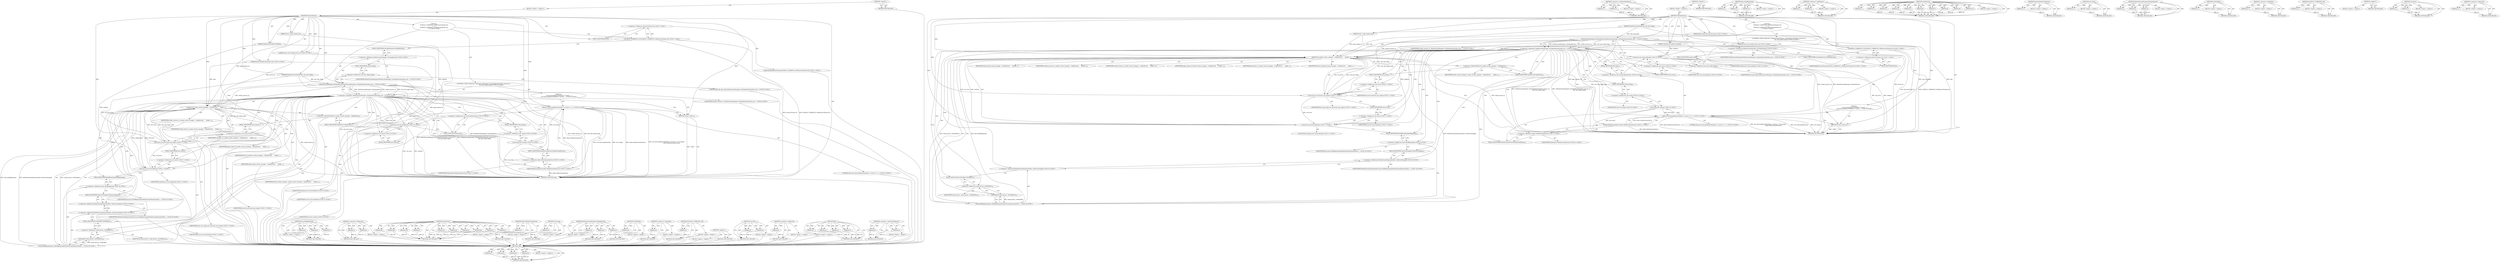 digraph "&lt;operator&gt;.addressOf" {
vulnerable_128 [label=<(METHOD,Run)>];
vulnerable_129 [label=<(PARAM,p1)>];
vulnerable_130 [label=<(PARAM,p2)>];
vulnerable_131 [label=<(PARAM,p3)>];
vulnerable_132 [label=<(PARAM,p4)>];
vulnerable_133 [label=<(BLOCK,&lt;empty&gt;,&lt;empty&gt;)>];
vulnerable_134 [label=<(METHOD_RETURN,ANY)>];
vulnerable_161 [label=<(METHOD,&lt;operator&gt;.indirectFieldAccess)>];
vulnerable_162 [label=<(PARAM,p1)>];
vulnerable_163 [label=<(PARAM,p2)>];
vulnerable_164 [label=<(BLOCK,&lt;empty&gt;,&lt;empty&gt;)>];
vulnerable_165 [label=<(METHOD_RETURN,ANY)>];
vulnerable_6 [label=<(METHOD,&lt;global&gt;)<SUB>1</SUB>>];
vulnerable_7 [label=<(BLOCK,&lt;empty&gt;,&lt;empty&gt;)<SUB>1</SUB>>];
vulnerable_8 [label=<(METHOD,DoOpenDevice)<SUB>1</SUB>>];
vulnerable_9 [label=<(PARAM,int32_t page_request_id)<SUB>2</SUB>>];
vulnerable_10 [label="<(PARAM,const std::string&amp; device_id)<SUB>3</SUB>>"];
vulnerable_11 [label="<(PARAM,blink::MediaStreamType type)<SUB>4</SUB>>"];
vulnerable_12 [label=<(PARAM,OpenDeviceCallback callback)<SUB>5</SUB>>];
vulnerable_13 [label=<(PARAM,MediaDeviceSaltAndOrigin salt_and_origin)<SUB>6</SUB>>];
vulnerable_14 [label="<(BLOCK,{
  DCHECK_CURRENTLY_ON(BrowserThread::IO);
  i...,{
  DCHECK_CURRENTLY_ON(BrowserThread::IO);
  i...)<SUB>6</SUB>>"];
vulnerable_15 [label="<(DCHECK_CURRENTLY_ON,DCHECK_CURRENTLY_ON(BrowserThread::IO))<SUB>7</SUB>>"];
vulnerable_16 [label="<(&lt;operator&gt;.fieldAccess,BrowserThread::IO)<SUB>7</SUB>>"];
vulnerable_17 [label="<(IDENTIFIER,BrowserThread,DCHECK_CURRENTLY_ON(BrowserThread::IO))<SUB>7</SUB>>"];
vulnerable_18 [label=<(FIELD_IDENTIFIER,IO,IO)<SUB>7</SUB>>];
vulnerable_19 [label="<(CONTROL_STRUCTURE,IF,if (!MediaStreamManager::IsOriginAllowed(render_process_id_,
                                           salt_and_origin.origin)))<SUB>8</SUB>>"];
vulnerable_20 [label="<(&lt;operator&gt;.logicalNot,!MediaStreamManager::IsOriginAllowed(render_pro...)<SUB>8</SUB>>"];
vulnerable_21 [label="<(MediaStreamManager.IsOriginAllowed,MediaStreamManager::IsOriginAllowed(render_proc...)<SUB>8</SUB>>"];
vulnerable_22 [label="<(&lt;operator&gt;.fieldAccess,MediaStreamManager::IsOriginAllowed)<SUB>8</SUB>>"];
vulnerable_23 [label="<(IDENTIFIER,MediaStreamManager,MediaStreamManager::IsOriginAllowed(render_proc...)<SUB>8</SUB>>"];
vulnerable_24 [label=<(FIELD_IDENTIFIER,IsOriginAllowed,IsOriginAllowed)<SUB>8</SUB>>];
vulnerable_25 [label="<(IDENTIFIER,render_process_id_,MediaStreamManager::IsOriginAllowed(render_proc...)<SUB>8</SUB>>"];
vulnerable_26 [label=<(&lt;operator&gt;.fieldAccess,salt_and_origin.origin)<SUB>9</SUB>>];
vulnerable_27 [label="<(IDENTIFIER,salt_and_origin,MediaStreamManager::IsOriginAllowed(render_proc...)<SUB>9</SUB>>"];
vulnerable_28 [label=<(FIELD_IDENTIFIER,origin,origin)<SUB>9</SUB>>];
vulnerable_29 [label="<(BLOCK,{
    std::move(callback).Run(false /* success ...,{
    std::move(callback).Run(false /* success ...)<SUB>9</SUB>>"];
vulnerable_30 [label="<(Run,std::move(callback).Run(false /* success */, st...)<SUB>10</SUB>>"];
vulnerable_31 [label="<(&lt;operator&gt;.fieldAccess,std::move(callback).Run)<SUB>10</SUB>>"];
vulnerable_32 [label="<(std.move,std::move(callback))<SUB>10</SUB>>"];
vulnerable_33 [label="<(&lt;operator&gt;.fieldAccess,std::move)<SUB>10</SUB>>"];
vulnerable_34 [label="<(IDENTIFIER,std,std::move(callback))<SUB>10</SUB>>"];
vulnerable_35 [label=<(FIELD_IDENTIFIER,move,move)<SUB>10</SUB>>];
vulnerable_36 [label="<(IDENTIFIER,callback,std::move(callback))<SUB>10</SUB>>"];
vulnerable_37 [label=<(FIELD_IDENTIFIER,Run,Run)<SUB>10</SUB>>];
vulnerable_38 [label="<(LITERAL,false,std::move(callback).Run(false /* success */, st...)<SUB>10</SUB>>"];
vulnerable_39 [label="<(std.string,std::string())<SUB>10</SUB>>"];
vulnerable_40 [label="<(&lt;operator&gt;.fieldAccess,std::string)<SUB>10</SUB>>"];
vulnerable_41 [label="<(IDENTIFIER,std,std::string())<SUB>10</SUB>>"];
vulnerable_42 [label=<(FIELD_IDENTIFIER,string,string)<SUB>10</SUB>>];
vulnerable_43 [label="<(blink.MediaStreamDevice,blink::MediaStreamDevice())<SUB>11</SUB>>"];
vulnerable_44 [label="<(&lt;operator&gt;.fieldAccess,blink::MediaStreamDevice)<SUB>11</SUB>>"];
vulnerable_45 [label="<(IDENTIFIER,blink,blink::MediaStreamDevice())<SUB>11</SUB>>"];
vulnerable_46 [label=<(FIELD_IDENTIFIER,MediaStreamDevice,MediaStreamDevice)<SUB>11</SUB>>];
vulnerable_47 [label=<(RETURN,return;,return;)<SUB>12</SUB>>];
vulnerable_48 [label=<(OpenDevice,media_stream_manager_-&gt;OpenDevice(
      render...)<SUB>15</SUB>>];
vulnerable_49 [label=<(&lt;operator&gt;.indirectFieldAccess,media_stream_manager_-&gt;OpenDevice)<SUB>15</SUB>>];
vulnerable_50 [label=<(IDENTIFIER,media_stream_manager_,media_stream_manager_-&gt;OpenDevice(
      render...)<SUB>15</SUB>>];
vulnerable_51 [label=<(FIELD_IDENTIFIER,OpenDevice,OpenDevice)<SUB>15</SUB>>];
vulnerable_52 [label=<(IDENTIFIER,render_process_id_,media_stream_manager_-&gt;OpenDevice(
      render...)<SUB>16</SUB>>];
vulnerable_53 [label=<(IDENTIFIER,render_frame_id_,media_stream_manager_-&gt;OpenDevice(
      render...)<SUB>16</SUB>>];
vulnerable_54 [label=<(IDENTIFIER,page_request_id,media_stream_manager_-&gt;OpenDevice(
      render...)<SUB>16</SUB>>];
vulnerable_55 [label=<(IDENTIFIER,requester_id_,media_stream_manager_-&gt;OpenDevice(
      render...)<SUB>16</SUB>>];
vulnerable_56 [label=<(IDENTIFIER,device_id,media_stream_manager_-&gt;OpenDevice(
      render...)<SUB>17</SUB>>];
vulnerable_57 [label=<(IDENTIFIER,type,media_stream_manager_-&gt;OpenDevice(
      render...)<SUB>17</SUB>>];
vulnerable_58 [label="<(std.move,std::move(salt_and_origin))<SUB>17</SUB>>"];
vulnerable_59 [label="<(&lt;operator&gt;.fieldAccess,std::move)<SUB>17</SUB>>"];
vulnerable_60 [label="<(IDENTIFIER,std,std::move(salt_and_origin))<SUB>17</SUB>>"];
vulnerable_61 [label=<(FIELD_IDENTIFIER,move,move)<SUB>17</SUB>>];
vulnerable_62 [label="<(IDENTIFIER,salt_and_origin,std::move(salt_and_origin))<SUB>17</SUB>>"];
vulnerable_63 [label="<(std.move,std::move(callback))<SUB>17</SUB>>"];
vulnerable_64 [label="<(&lt;operator&gt;.fieldAccess,std::move)<SUB>17</SUB>>"];
vulnerable_65 [label="<(IDENTIFIER,std,std::move(callback))<SUB>17</SUB>>"];
vulnerable_66 [label=<(FIELD_IDENTIFIER,move,move)<SUB>17</SUB>>];
vulnerable_67 [label="<(IDENTIFIER,callback,std::move(callback))<SUB>17</SUB>>"];
vulnerable_68 [label="<(base.BindRepeating,base::BindRepeating(&amp;MediaStreamDispatcherHost:...)<SUB>18</SUB>>"];
vulnerable_69 [label="<(&lt;operator&gt;.fieldAccess,base::BindRepeating)<SUB>18</SUB>>"];
vulnerable_70 [label="<(IDENTIFIER,base,base::BindRepeating(&amp;MediaStreamDispatcherHost:...)<SUB>18</SUB>>"];
vulnerable_71 [label=<(FIELD_IDENTIFIER,BindRepeating,BindRepeating)<SUB>18</SUB>>];
vulnerable_72 [label="<(&lt;operator&gt;.addressOf,&amp;MediaStreamDispatcherHost::OnDeviceStopped)<SUB>18</SUB>>"];
vulnerable_73 [label="<(&lt;operator&gt;.fieldAccess,MediaStreamDispatcherHost::OnDeviceStopped)<SUB>18</SUB>>"];
vulnerable_74 [label="<(IDENTIFIER,MediaStreamDispatcherHost,base::BindRepeating(&amp;MediaStreamDispatcherHost:...)<SUB>18</SUB>>"];
vulnerable_75 [label=<(FIELD_IDENTIFIER,OnDeviceStopped,OnDeviceStopped)<SUB>18</SUB>>];
vulnerable_76 [label=<(GetWeakPtr,weak_factory_.GetWeakPtr())<SUB>19</SUB>>];
vulnerable_77 [label=<(&lt;operator&gt;.fieldAccess,weak_factory_.GetWeakPtr)<SUB>19</SUB>>];
vulnerable_78 [label=<(IDENTIFIER,weak_factory_,weak_factory_.GetWeakPtr())<SUB>19</SUB>>];
vulnerable_79 [label=<(FIELD_IDENTIFIER,GetWeakPtr,GetWeakPtr)<SUB>19</SUB>>];
vulnerable_80 [label=<(METHOD_RETURN,void)<SUB>1</SUB>>];
vulnerable_82 [label=<(METHOD_RETURN,ANY)<SUB>1</SUB>>];
vulnerable_166 [label=<(METHOD,base.BindRepeating)>];
vulnerable_167 [label=<(PARAM,p1)>];
vulnerable_168 [label=<(PARAM,p2)>];
vulnerable_169 [label=<(PARAM,p3)>];
vulnerable_170 [label=<(BLOCK,&lt;empty&gt;,&lt;empty&gt;)>];
vulnerable_171 [label=<(METHOD_RETURN,ANY)>];
vulnerable_113 [label=<(METHOD,&lt;operator&gt;.fieldAccess)>];
vulnerable_114 [label=<(PARAM,p1)>];
vulnerable_115 [label=<(PARAM,p2)>];
vulnerable_116 [label=<(BLOCK,&lt;empty&gt;,&lt;empty&gt;)>];
vulnerable_117 [label=<(METHOD_RETURN,ANY)>];
vulnerable_148 [label=<(METHOD,OpenDevice)>];
vulnerable_149 [label=<(PARAM,p1)>];
vulnerable_150 [label=<(PARAM,p2)>];
vulnerable_151 [label=<(PARAM,p3)>];
vulnerable_152 [label=<(PARAM,p4)>];
vulnerable_153 [label=<(PARAM,p5)>];
vulnerable_154 [label=<(PARAM,p6)>];
vulnerable_155 [label=<(PARAM,p7)>];
vulnerable_156 [label=<(PARAM,p8)>];
vulnerable_157 [label=<(PARAM,p9)>];
vulnerable_158 [label=<(PARAM,p10)>];
vulnerable_159 [label=<(BLOCK,&lt;empty&gt;,&lt;empty&gt;)>];
vulnerable_160 [label=<(METHOD_RETURN,ANY)>];
vulnerable_144 [label=<(METHOD,blink.MediaStreamDevice)>];
vulnerable_145 [label=<(PARAM,p1)>];
vulnerable_146 [label=<(BLOCK,&lt;empty&gt;,&lt;empty&gt;)>];
vulnerable_147 [label=<(METHOD_RETURN,ANY)>];
vulnerable_140 [label=<(METHOD,std.string)>];
vulnerable_141 [label=<(PARAM,p1)>];
vulnerable_142 [label=<(BLOCK,&lt;empty&gt;,&lt;empty&gt;)>];
vulnerable_143 [label=<(METHOD_RETURN,ANY)>];
vulnerable_122 [label=<(METHOD,MediaStreamManager.IsOriginAllowed)>];
vulnerable_123 [label=<(PARAM,p1)>];
vulnerable_124 [label=<(PARAM,p2)>];
vulnerable_125 [label=<(PARAM,p3)>];
vulnerable_126 [label=<(BLOCK,&lt;empty&gt;,&lt;empty&gt;)>];
vulnerable_127 [label=<(METHOD_RETURN,ANY)>];
vulnerable_176 [label=<(METHOD,GetWeakPtr)>];
vulnerable_177 [label=<(PARAM,p1)>];
vulnerable_178 [label=<(BLOCK,&lt;empty&gt;,&lt;empty&gt;)>];
vulnerable_179 [label=<(METHOD_RETURN,ANY)>];
vulnerable_118 [label=<(METHOD,&lt;operator&gt;.logicalNot)>];
vulnerable_119 [label=<(PARAM,p1)>];
vulnerable_120 [label=<(BLOCK,&lt;empty&gt;,&lt;empty&gt;)>];
vulnerable_121 [label=<(METHOD_RETURN,ANY)>];
vulnerable_109 [label=<(METHOD,DCHECK_CURRENTLY_ON)>];
vulnerable_110 [label=<(PARAM,p1)>];
vulnerable_111 [label=<(BLOCK,&lt;empty&gt;,&lt;empty&gt;)>];
vulnerable_112 [label=<(METHOD_RETURN,ANY)>];
vulnerable_103 [label=<(METHOD,&lt;global&gt;)<SUB>1</SUB>>];
vulnerable_104 [label=<(BLOCK,&lt;empty&gt;,&lt;empty&gt;)>];
vulnerable_105 [label=<(METHOD_RETURN,ANY)>];
vulnerable_135 [label=<(METHOD,std.move)>];
vulnerable_136 [label=<(PARAM,p1)>];
vulnerable_137 [label=<(PARAM,p2)>];
vulnerable_138 [label=<(BLOCK,&lt;empty&gt;,&lt;empty&gt;)>];
vulnerable_139 [label=<(METHOD_RETURN,ANY)>];
vulnerable_172 [label=<(METHOD,&lt;operator&gt;.addressOf)>];
vulnerable_173 [label=<(PARAM,p1)>];
vulnerable_174 [label=<(BLOCK,&lt;empty&gt;,&lt;empty&gt;)>];
vulnerable_175 [label=<(METHOD_RETURN,ANY)>];
fixed_128 [label=<(METHOD,Run)>];
fixed_129 [label=<(PARAM,p1)>];
fixed_130 [label=<(PARAM,p2)>];
fixed_131 [label=<(PARAM,p3)>];
fixed_132 [label=<(PARAM,p4)>];
fixed_133 [label=<(BLOCK,&lt;empty&gt;,&lt;empty&gt;)>];
fixed_134 [label=<(METHOD_RETURN,ANY)>];
fixed_161 [label=<(METHOD,&lt;operator&gt;.indirectFieldAccess)>];
fixed_162 [label=<(PARAM,p1)>];
fixed_163 [label=<(PARAM,p2)>];
fixed_164 [label=<(BLOCK,&lt;empty&gt;,&lt;empty&gt;)>];
fixed_165 [label=<(METHOD_RETURN,ANY)>];
fixed_6 [label=<(METHOD,&lt;global&gt;)<SUB>1</SUB>>];
fixed_7 [label=<(BLOCK,&lt;empty&gt;,&lt;empty&gt;)<SUB>1</SUB>>];
fixed_8 [label=<(METHOD,DoOpenDevice)<SUB>1</SUB>>];
fixed_9 [label=<(PARAM,int32_t page_request_id)<SUB>2</SUB>>];
fixed_10 [label="<(PARAM,const std::string&amp; device_id)<SUB>3</SUB>>"];
fixed_11 [label="<(PARAM,blink::MediaStreamType type)<SUB>4</SUB>>"];
fixed_12 [label=<(PARAM,OpenDeviceCallback callback)<SUB>5</SUB>>];
fixed_13 [label=<(PARAM,MediaDeviceSaltAndOrigin salt_and_origin)<SUB>6</SUB>>];
fixed_14 [label="<(BLOCK,{
  DCHECK_CURRENTLY_ON(BrowserThread::IO);
  i...,{
  DCHECK_CURRENTLY_ON(BrowserThread::IO);
  i...)<SUB>6</SUB>>"];
fixed_15 [label="<(DCHECK_CURRENTLY_ON,DCHECK_CURRENTLY_ON(BrowserThread::IO))<SUB>7</SUB>>"];
fixed_16 [label="<(&lt;operator&gt;.fieldAccess,BrowserThread::IO)<SUB>7</SUB>>"];
fixed_17 [label="<(IDENTIFIER,BrowserThread,DCHECK_CURRENTLY_ON(BrowserThread::IO))<SUB>7</SUB>>"];
fixed_18 [label=<(FIELD_IDENTIFIER,IO,IO)<SUB>7</SUB>>];
fixed_19 [label="<(CONTROL_STRUCTURE,IF,if (!MediaStreamManager::IsOriginAllowed(render_process_id_,
                                           salt_and_origin.origin)))<SUB>8</SUB>>"];
fixed_20 [label="<(&lt;operator&gt;.logicalNot,!MediaStreamManager::IsOriginAllowed(render_pro...)<SUB>8</SUB>>"];
fixed_21 [label="<(MediaStreamManager.IsOriginAllowed,MediaStreamManager::IsOriginAllowed(render_proc...)<SUB>8</SUB>>"];
fixed_22 [label="<(&lt;operator&gt;.fieldAccess,MediaStreamManager::IsOriginAllowed)<SUB>8</SUB>>"];
fixed_23 [label="<(IDENTIFIER,MediaStreamManager,MediaStreamManager::IsOriginAllowed(render_proc...)<SUB>8</SUB>>"];
fixed_24 [label=<(FIELD_IDENTIFIER,IsOriginAllowed,IsOriginAllowed)<SUB>8</SUB>>];
fixed_25 [label="<(IDENTIFIER,render_process_id_,MediaStreamManager::IsOriginAllowed(render_proc...)<SUB>8</SUB>>"];
fixed_26 [label=<(&lt;operator&gt;.fieldAccess,salt_and_origin.origin)<SUB>9</SUB>>];
fixed_27 [label="<(IDENTIFIER,salt_and_origin,MediaStreamManager::IsOriginAllowed(render_proc...)<SUB>9</SUB>>"];
fixed_28 [label=<(FIELD_IDENTIFIER,origin,origin)<SUB>9</SUB>>];
fixed_29 [label="<(BLOCK,{
    std::move(callback).Run(false /* success ...,{
    std::move(callback).Run(false /* success ...)<SUB>9</SUB>>"];
fixed_30 [label="<(Run,std::move(callback).Run(false /* success */, st...)<SUB>10</SUB>>"];
fixed_31 [label="<(&lt;operator&gt;.fieldAccess,std::move(callback).Run)<SUB>10</SUB>>"];
fixed_32 [label="<(std.move,std::move(callback))<SUB>10</SUB>>"];
fixed_33 [label="<(&lt;operator&gt;.fieldAccess,std::move)<SUB>10</SUB>>"];
fixed_34 [label="<(IDENTIFIER,std,std::move(callback))<SUB>10</SUB>>"];
fixed_35 [label=<(FIELD_IDENTIFIER,move,move)<SUB>10</SUB>>];
fixed_36 [label="<(IDENTIFIER,callback,std::move(callback))<SUB>10</SUB>>"];
fixed_37 [label=<(FIELD_IDENTIFIER,Run,Run)<SUB>10</SUB>>];
fixed_38 [label="<(LITERAL,false,std::move(callback).Run(false /* success */, st...)<SUB>10</SUB>>"];
fixed_39 [label="<(std.string,std::string())<SUB>10</SUB>>"];
fixed_40 [label="<(&lt;operator&gt;.fieldAccess,std::string)<SUB>10</SUB>>"];
fixed_41 [label="<(IDENTIFIER,std,std::string())<SUB>10</SUB>>"];
fixed_42 [label=<(FIELD_IDENTIFIER,string,string)<SUB>10</SUB>>];
fixed_43 [label="<(blink.MediaStreamDevice,blink::MediaStreamDevice())<SUB>11</SUB>>"];
fixed_44 [label="<(&lt;operator&gt;.fieldAccess,blink::MediaStreamDevice)<SUB>11</SUB>>"];
fixed_45 [label="<(IDENTIFIER,blink,blink::MediaStreamDevice())<SUB>11</SUB>>"];
fixed_46 [label=<(FIELD_IDENTIFIER,MediaStreamDevice,MediaStreamDevice)<SUB>11</SUB>>];
fixed_47 [label=<(RETURN,return;,return;)<SUB>12</SUB>>];
fixed_48 [label=<(OpenDevice,media_stream_manager_-&gt;OpenDevice(
      render...)<SUB>15</SUB>>];
fixed_49 [label=<(&lt;operator&gt;.indirectFieldAccess,media_stream_manager_-&gt;OpenDevice)<SUB>15</SUB>>];
fixed_50 [label=<(IDENTIFIER,media_stream_manager_,media_stream_manager_-&gt;OpenDevice(
      render...)<SUB>15</SUB>>];
fixed_51 [label=<(FIELD_IDENTIFIER,OpenDevice,OpenDevice)<SUB>15</SUB>>];
fixed_52 [label=<(IDENTIFIER,render_process_id_,media_stream_manager_-&gt;OpenDevice(
      render...)<SUB>16</SUB>>];
fixed_53 [label=<(IDENTIFIER,render_frame_id_,media_stream_manager_-&gt;OpenDevice(
      render...)<SUB>16</SUB>>];
fixed_54 [label=<(IDENTIFIER,requester_id_,media_stream_manager_-&gt;OpenDevice(
      render...)<SUB>16</SUB>>];
fixed_55 [label=<(IDENTIFIER,page_request_id,media_stream_manager_-&gt;OpenDevice(
      render...)<SUB>16</SUB>>];
fixed_56 [label=<(IDENTIFIER,device_id,media_stream_manager_-&gt;OpenDevice(
      render...)<SUB>17</SUB>>];
fixed_57 [label=<(IDENTIFIER,type,media_stream_manager_-&gt;OpenDevice(
      render...)<SUB>17</SUB>>];
fixed_58 [label="<(std.move,std::move(salt_and_origin))<SUB>17</SUB>>"];
fixed_59 [label="<(&lt;operator&gt;.fieldAccess,std::move)<SUB>17</SUB>>"];
fixed_60 [label="<(IDENTIFIER,std,std::move(salt_and_origin))<SUB>17</SUB>>"];
fixed_61 [label=<(FIELD_IDENTIFIER,move,move)<SUB>17</SUB>>];
fixed_62 [label="<(IDENTIFIER,salt_and_origin,std::move(salt_and_origin))<SUB>17</SUB>>"];
fixed_63 [label="<(std.move,std::move(callback))<SUB>17</SUB>>"];
fixed_64 [label="<(&lt;operator&gt;.fieldAccess,std::move)<SUB>17</SUB>>"];
fixed_65 [label="<(IDENTIFIER,std,std::move(callback))<SUB>17</SUB>>"];
fixed_66 [label=<(FIELD_IDENTIFIER,move,move)<SUB>17</SUB>>];
fixed_67 [label="<(IDENTIFIER,callback,std::move(callback))<SUB>17</SUB>>"];
fixed_68 [label="<(base.BindRepeating,base::BindRepeating(&amp;MediaStreamDispatcherHost:...)<SUB>18</SUB>>"];
fixed_69 [label="<(&lt;operator&gt;.fieldAccess,base::BindRepeating)<SUB>18</SUB>>"];
fixed_70 [label="<(IDENTIFIER,base,base::BindRepeating(&amp;MediaStreamDispatcherHost:...)<SUB>18</SUB>>"];
fixed_71 [label=<(FIELD_IDENTIFIER,BindRepeating,BindRepeating)<SUB>18</SUB>>];
fixed_72 [label="<(&lt;operator&gt;.addressOf,&amp;MediaStreamDispatcherHost::OnDeviceStopped)<SUB>18</SUB>>"];
fixed_73 [label="<(&lt;operator&gt;.fieldAccess,MediaStreamDispatcherHost::OnDeviceStopped)<SUB>18</SUB>>"];
fixed_74 [label="<(IDENTIFIER,MediaStreamDispatcherHost,base::BindRepeating(&amp;MediaStreamDispatcherHost:...)<SUB>18</SUB>>"];
fixed_75 [label=<(FIELD_IDENTIFIER,OnDeviceStopped,OnDeviceStopped)<SUB>18</SUB>>];
fixed_76 [label=<(GetWeakPtr,weak_factory_.GetWeakPtr())<SUB>19</SUB>>];
fixed_77 [label=<(&lt;operator&gt;.fieldAccess,weak_factory_.GetWeakPtr)<SUB>19</SUB>>];
fixed_78 [label=<(IDENTIFIER,weak_factory_,weak_factory_.GetWeakPtr())<SUB>19</SUB>>];
fixed_79 [label=<(FIELD_IDENTIFIER,GetWeakPtr,GetWeakPtr)<SUB>19</SUB>>];
fixed_80 [label=<(METHOD_RETURN,void)<SUB>1</SUB>>];
fixed_82 [label=<(METHOD_RETURN,ANY)<SUB>1</SUB>>];
fixed_166 [label=<(METHOD,base.BindRepeating)>];
fixed_167 [label=<(PARAM,p1)>];
fixed_168 [label=<(PARAM,p2)>];
fixed_169 [label=<(PARAM,p3)>];
fixed_170 [label=<(BLOCK,&lt;empty&gt;,&lt;empty&gt;)>];
fixed_171 [label=<(METHOD_RETURN,ANY)>];
fixed_113 [label=<(METHOD,&lt;operator&gt;.fieldAccess)>];
fixed_114 [label=<(PARAM,p1)>];
fixed_115 [label=<(PARAM,p2)>];
fixed_116 [label=<(BLOCK,&lt;empty&gt;,&lt;empty&gt;)>];
fixed_117 [label=<(METHOD_RETURN,ANY)>];
fixed_148 [label=<(METHOD,OpenDevice)>];
fixed_149 [label=<(PARAM,p1)>];
fixed_150 [label=<(PARAM,p2)>];
fixed_151 [label=<(PARAM,p3)>];
fixed_152 [label=<(PARAM,p4)>];
fixed_153 [label=<(PARAM,p5)>];
fixed_154 [label=<(PARAM,p6)>];
fixed_155 [label=<(PARAM,p7)>];
fixed_156 [label=<(PARAM,p8)>];
fixed_157 [label=<(PARAM,p9)>];
fixed_158 [label=<(PARAM,p10)>];
fixed_159 [label=<(BLOCK,&lt;empty&gt;,&lt;empty&gt;)>];
fixed_160 [label=<(METHOD_RETURN,ANY)>];
fixed_144 [label=<(METHOD,blink.MediaStreamDevice)>];
fixed_145 [label=<(PARAM,p1)>];
fixed_146 [label=<(BLOCK,&lt;empty&gt;,&lt;empty&gt;)>];
fixed_147 [label=<(METHOD_RETURN,ANY)>];
fixed_140 [label=<(METHOD,std.string)>];
fixed_141 [label=<(PARAM,p1)>];
fixed_142 [label=<(BLOCK,&lt;empty&gt;,&lt;empty&gt;)>];
fixed_143 [label=<(METHOD_RETURN,ANY)>];
fixed_122 [label=<(METHOD,MediaStreamManager.IsOriginAllowed)>];
fixed_123 [label=<(PARAM,p1)>];
fixed_124 [label=<(PARAM,p2)>];
fixed_125 [label=<(PARAM,p3)>];
fixed_126 [label=<(BLOCK,&lt;empty&gt;,&lt;empty&gt;)>];
fixed_127 [label=<(METHOD_RETURN,ANY)>];
fixed_176 [label=<(METHOD,GetWeakPtr)>];
fixed_177 [label=<(PARAM,p1)>];
fixed_178 [label=<(BLOCK,&lt;empty&gt;,&lt;empty&gt;)>];
fixed_179 [label=<(METHOD_RETURN,ANY)>];
fixed_118 [label=<(METHOD,&lt;operator&gt;.logicalNot)>];
fixed_119 [label=<(PARAM,p1)>];
fixed_120 [label=<(BLOCK,&lt;empty&gt;,&lt;empty&gt;)>];
fixed_121 [label=<(METHOD_RETURN,ANY)>];
fixed_109 [label=<(METHOD,DCHECK_CURRENTLY_ON)>];
fixed_110 [label=<(PARAM,p1)>];
fixed_111 [label=<(BLOCK,&lt;empty&gt;,&lt;empty&gt;)>];
fixed_112 [label=<(METHOD_RETURN,ANY)>];
fixed_103 [label=<(METHOD,&lt;global&gt;)<SUB>1</SUB>>];
fixed_104 [label=<(BLOCK,&lt;empty&gt;,&lt;empty&gt;)>];
fixed_105 [label=<(METHOD_RETURN,ANY)>];
fixed_135 [label=<(METHOD,std.move)>];
fixed_136 [label=<(PARAM,p1)>];
fixed_137 [label=<(PARAM,p2)>];
fixed_138 [label=<(BLOCK,&lt;empty&gt;,&lt;empty&gt;)>];
fixed_139 [label=<(METHOD_RETURN,ANY)>];
fixed_172 [label=<(METHOD,&lt;operator&gt;.addressOf)>];
fixed_173 [label=<(PARAM,p1)>];
fixed_174 [label=<(BLOCK,&lt;empty&gt;,&lt;empty&gt;)>];
fixed_175 [label=<(METHOD_RETURN,ANY)>];
vulnerable_128 -> vulnerable_129  [key=0, label="AST: "];
vulnerable_128 -> vulnerable_129  [key=1, label="DDG: "];
vulnerable_128 -> vulnerable_133  [key=0, label="AST: "];
vulnerable_128 -> vulnerable_130  [key=0, label="AST: "];
vulnerable_128 -> vulnerable_130  [key=1, label="DDG: "];
vulnerable_128 -> vulnerable_134  [key=0, label="AST: "];
vulnerable_128 -> vulnerable_134  [key=1, label="CFG: "];
vulnerable_128 -> vulnerable_131  [key=0, label="AST: "];
vulnerable_128 -> vulnerable_131  [key=1, label="DDG: "];
vulnerable_128 -> vulnerable_132  [key=0, label="AST: "];
vulnerable_128 -> vulnerable_132  [key=1, label="DDG: "];
vulnerable_129 -> vulnerable_134  [key=0, label="DDG: p1"];
vulnerable_130 -> vulnerable_134  [key=0, label="DDG: p2"];
vulnerable_131 -> vulnerable_134  [key=0, label="DDG: p3"];
vulnerable_132 -> vulnerable_134  [key=0, label="DDG: p4"];
vulnerable_161 -> vulnerable_162  [key=0, label="AST: "];
vulnerable_161 -> vulnerable_162  [key=1, label="DDG: "];
vulnerable_161 -> vulnerable_164  [key=0, label="AST: "];
vulnerable_161 -> vulnerable_163  [key=0, label="AST: "];
vulnerable_161 -> vulnerable_163  [key=1, label="DDG: "];
vulnerable_161 -> vulnerable_165  [key=0, label="AST: "];
vulnerable_161 -> vulnerable_165  [key=1, label="CFG: "];
vulnerable_162 -> vulnerable_165  [key=0, label="DDG: p1"];
vulnerable_163 -> vulnerable_165  [key=0, label="DDG: p2"];
vulnerable_6 -> vulnerable_7  [key=0, label="AST: "];
vulnerable_6 -> vulnerable_82  [key=0, label="AST: "];
vulnerable_6 -> vulnerable_82  [key=1, label="CFG: "];
vulnerable_7 -> vulnerable_8  [key=0, label="AST: "];
vulnerable_8 -> vulnerable_9  [key=0, label="AST: "];
vulnerable_8 -> vulnerable_9  [key=1, label="DDG: "];
vulnerable_8 -> vulnerable_10  [key=0, label="AST: "];
vulnerable_8 -> vulnerable_10  [key=1, label="DDG: "];
vulnerable_8 -> vulnerable_11  [key=0, label="AST: "];
vulnerable_8 -> vulnerable_11  [key=1, label="DDG: "];
vulnerable_8 -> vulnerable_12  [key=0, label="AST: "];
vulnerable_8 -> vulnerable_12  [key=1, label="DDG: "];
vulnerable_8 -> vulnerable_13  [key=0, label="AST: "];
vulnerable_8 -> vulnerable_13  [key=1, label="DDG: "];
vulnerable_8 -> vulnerable_14  [key=0, label="AST: "];
vulnerable_8 -> vulnerable_80  [key=0, label="AST: "];
vulnerable_8 -> vulnerable_18  [key=0, label="CFG: "];
vulnerable_8 -> vulnerable_48  [key=0, label="DDG: "];
vulnerable_8 -> vulnerable_47  [key=0, label="DDG: "];
vulnerable_8 -> vulnerable_58  [key=0, label="DDG: "];
vulnerable_8 -> vulnerable_63  [key=0, label="DDG: "];
vulnerable_8 -> vulnerable_21  [key=0, label="DDG: "];
vulnerable_8 -> vulnerable_30  [key=0, label="DDG: "];
vulnerable_8 -> vulnerable_32  [key=0, label="DDG: "];
vulnerable_9 -> vulnerable_80  [key=0, label="DDG: page_request_id"];
vulnerable_9 -> vulnerable_48  [key=0, label="DDG: page_request_id"];
vulnerable_10 -> vulnerable_80  [key=0, label="DDG: device_id"];
vulnerable_10 -> vulnerable_48  [key=0, label="DDG: device_id"];
vulnerable_11 -> vulnerable_80  [key=0, label="DDG: type"];
vulnerable_11 -> vulnerable_48  [key=0, label="DDG: type"];
vulnerable_12 -> vulnerable_63  [key=0, label="DDG: callback"];
vulnerable_12 -> vulnerable_32  [key=0, label="DDG: callback"];
vulnerable_13 -> vulnerable_80  [key=0, label="DDG: salt_and_origin"];
vulnerable_13 -> vulnerable_58  [key=0, label="DDG: salt_and_origin"];
vulnerable_13 -> vulnerable_21  [key=0, label="DDG: salt_and_origin"];
vulnerable_14 -> vulnerable_15  [key=0, label="AST: "];
vulnerable_14 -> vulnerable_19  [key=0, label="AST: "];
vulnerable_14 -> vulnerable_48  [key=0, label="AST: "];
vulnerable_15 -> vulnerable_16  [key=0, label="AST: "];
vulnerable_15 -> vulnerable_24  [key=0, label="CFG: "];
vulnerable_15 -> vulnerable_80  [key=0, label="DDG: BrowserThread::IO"];
vulnerable_15 -> vulnerable_80  [key=1, label="DDG: DCHECK_CURRENTLY_ON(BrowserThread::IO)"];
vulnerable_16 -> vulnerable_17  [key=0, label="AST: "];
vulnerable_16 -> vulnerable_18  [key=0, label="AST: "];
vulnerable_16 -> vulnerable_15  [key=0, label="CFG: "];
vulnerable_18 -> vulnerable_16  [key=0, label="CFG: "];
vulnerable_19 -> vulnerable_20  [key=0, label="AST: "];
vulnerable_19 -> vulnerable_29  [key=0, label="AST: "];
vulnerable_20 -> vulnerable_21  [key=0, label="AST: "];
vulnerable_20 -> vulnerable_35  [key=0, label="CFG: "];
vulnerable_20 -> vulnerable_35  [key=1, label="CDG: "];
vulnerable_20 -> vulnerable_51  [key=0, label="CFG: "];
vulnerable_20 -> vulnerable_51  [key=1, label="CDG: "];
vulnerable_20 -> vulnerable_80  [key=0, label="DDG: MediaStreamManager::IsOriginAllowed(render_process_id_,
                                           salt_and_origin.origin)"];
vulnerable_20 -> vulnerable_80  [key=1, label="DDG: !MediaStreamManager::IsOriginAllowed(render_process_id_,
                                           salt_and_origin.origin)"];
vulnerable_20 -> vulnerable_47  [key=0, label="CDG: "];
vulnerable_20 -> vulnerable_30  [key=0, label="CDG: "];
vulnerable_20 -> vulnerable_48  [key=0, label="CDG: "];
vulnerable_20 -> vulnerable_32  [key=0, label="CDG: "];
vulnerable_20 -> vulnerable_68  [key=0, label="CDG: "];
vulnerable_20 -> vulnerable_49  [key=0, label="CDG: "];
vulnerable_20 -> vulnerable_73  [key=0, label="CDG: "];
vulnerable_20 -> vulnerable_77  [key=0, label="CDG: "];
vulnerable_20 -> vulnerable_64  [key=0, label="CDG: "];
vulnerable_20 -> vulnerable_42  [key=0, label="CDG: "];
vulnerable_20 -> vulnerable_66  [key=0, label="CDG: "];
vulnerable_20 -> vulnerable_75  [key=0, label="CDG: "];
vulnerable_20 -> vulnerable_37  [key=0, label="CDG: "];
vulnerable_20 -> vulnerable_46  [key=0, label="CDG: "];
vulnerable_20 -> vulnerable_72  [key=0, label="CDG: "];
vulnerable_20 -> vulnerable_69  [key=0, label="CDG: "];
vulnerable_20 -> vulnerable_40  [key=0, label="CDG: "];
vulnerable_20 -> vulnerable_76  [key=0, label="CDG: "];
vulnerable_20 -> vulnerable_59  [key=0, label="CDG: "];
vulnerable_20 -> vulnerable_44  [key=0, label="CDG: "];
vulnerable_20 -> vulnerable_79  [key=0, label="CDG: "];
vulnerable_20 -> vulnerable_43  [key=0, label="CDG: "];
vulnerable_20 -> vulnerable_58  [key=0, label="CDG: "];
vulnerable_20 -> vulnerable_33  [key=0, label="CDG: "];
vulnerable_20 -> vulnerable_61  [key=0, label="CDG: "];
vulnerable_20 -> vulnerable_71  [key=0, label="CDG: "];
vulnerable_20 -> vulnerable_63  [key=0, label="CDG: "];
vulnerable_20 -> vulnerable_39  [key=0, label="CDG: "];
vulnerable_20 -> vulnerable_31  [key=0, label="CDG: "];
vulnerable_21 -> vulnerable_22  [key=0, label="AST: "];
vulnerable_21 -> vulnerable_25  [key=0, label="AST: "];
vulnerable_21 -> vulnerable_26  [key=0, label="AST: "];
vulnerable_21 -> vulnerable_20  [key=0, label="CFG: "];
vulnerable_21 -> vulnerable_20  [key=1, label="DDG: MediaStreamManager::IsOriginAllowed"];
vulnerable_21 -> vulnerable_20  [key=2, label="DDG: render_process_id_"];
vulnerable_21 -> vulnerable_20  [key=3, label="DDG: salt_and_origin.origin"];
vulnerable_21 -> vulnerable_80  [key=0, label="DDG: MediaStreamManager::IsOriginAllowed"];
vulnerable_21 -> vulnerable_80  [key=1, label="DDG: render_process_id_"];
vulnerable_21 -> vulnerable_80  [key=2, label="DDG: salt_and_origin.origin"];
vulnerable_21 -> vulnerable_48  [key=0, label="DDG: render_process_id_"];
vulnerable_21 -> vulnerable_58  [key=0, label="DDG: salt_and_origin.origin"];
vulnerable_22 -> vulnerable_23  [key=0, label="AST: "];
vulnerable_22 -> vulnerable_24  [key=0, label="AST: "];
vulnerable_22 -> vulnerable_28  [key=0, label="CFG: "];
vulnerable_24 -> vulnerable_22  [key=0, label="CFG: "];
vulnerable_26 -> vulnerable_27  [key=0, label="AST: "];
vulnerable_26 -> vulnerable_28  [key=0, label="AST: "];
vulnerable_26 -> vulnerable_21  [key=0, label="CFG: "];
vulnerable_28 -> vulnerable_26  [key=0, label="CFG: "];
vulnerable_29 -> vulnerable_30  [key=0, label="AST: "];
vulnerable_29 -> vulnerable_47  [key=0, label="AST: "];
vulnerable_30 -> vulnerable_31  [key=0, label="AST: "];
vulnerable_30 -> vulnerable_38  [key=0, label="AST: "];
vulnerable_30 -> vulnerable_39  [key=0, label="AST: "];
vulnerable_30 -> vulnerable_43  [key=0, label="AST: "];
vulnerable_30 -> vulnerable_47  [key=0, label="CFG: "];
vulnerable_30 -> vulnerable_80  [key=0, label="DDG: std::move(callback).Run"];
vulnerable_30 -> vulnerable_80  [key=1, label="DDG: std::string()"];
vulnerable_30 -> vulnerable_80  [key=2, label="DDG: blink::MediaStreamDevice()"];
vulnerable_30 -> vulnerable_80  [key=3, label="DDG: std::move(callback).Run(false /* success */, std::string(),
                            blink::MediaStreamDevice())"];
vulnerable_31 -> vulnerable_32  [key=0, label="AST: "];
vulnerable_31 -> vulnerable_37  [key=0, label="AST: "];
vulnerable_31 -> vulnerable_42  [key=0, label="CFG: "];
vulnerable_32 -> vulnerable_33  [key=0, label="AST: "];
vulnerable_32 -> vulnerable_36  [key=0, label="AST: "];
vulnerable_32 -> vulnerable_37  [key=0, label="CFG: "];
vulnerable_32 -> vulnerable_80  [key=0, label="DDG: std::move"];
vulnerable_32 -> vulnerable_80  [key=1, label="DDG: callback"];
vulnerable_33 -> vulnerable_34  [key=0, label="AST: "];
vulnerable_33 -> vulnerable_35  [key=0, label="AST: "];
vulnerable_33 -> vulnerable_32  [key=0, label="CFG: "];
vulnerable_35 -> vulnerable_33  [key=0, label="CFG: "];
vulnerable_37 -> vulnerable_31  [key=0, label="CFG: "];
vulnerable_39 -> vulnerable_40  [key=0, label="AST: "];
vulnerable_39 -> vulnerable_46  [key=0, label="CFG: "];
vulnerable_39 -> vulnerable_80  [key=0, label="DDG: std::string"];
vulnerable_39 -> vulnerable_30  [key=0, label="DDG: std::string"];
vulnerable_40 -> vulnerable_41  [key=0, label="AST: "];
vulnerable_40 -> vulnerable_42  [key=0, label="AST: "];
vulnerable_40 -> vulnerable_39  [key=0, label="CFG: "];
vulnerable_42 -> vulnerable_40  [key=0, label="CFG: "];
vulnerable_43 -> vulnerable_44  [key=0, label="AST: "];
vulnerable_43 -> vulnerable_30  [key=0, label="CFG: "];
vulnerable_43 -> vulnerable_30  [key=1, label="DDG: blink::MediaStreamDevice"];
vulnerable_43 -> vulnerable_80  [key=0, label="DDG: blink::MediaStreamDevice"];
vulnerable_44 -> vulnerable_45  [key=0, label="AST: "];
vulnerable_44 -> vulnerable_46  [key=0, label="AST: "];
vulnerable_44 -> vulnerable_43  [key=0, label="CFG: "];
vulnerable_46 -> vulnerable_44  [key=0, label="CFG: "];
vulnerable_47 -> vulnerable_80  [key=0, label="CFG: "];
vulnerable_47 -> vulnerable_80  [key=1, label="DDG: &lt;RET&gt;"];
vulnerable_48 -> vulnerable_49  [key=0, label="AST: "];
vulnerable_48 -> vulnerable_52  [key=0, label="AST: "];
vulnerable_48 -> vulnerable_53  [key=0, label="AST: "];
vulnerable_48 -> vulnerable_54  [key=0, label="AST: "];
vulnerable_48 -> vulnerable_55  [key=0, label="AST: "];
vulnerable_48 -> vulnerable_56  [key=0, label="AST: "];
vulnerable_48 -> vulnerable_57  [key=0, label="AST: "];
vulnerable_48 -> vulnerable_58  [key=0, label="AST: "];
vulnerable_48 -> vulnerable_63  [key=0, label="AST: "];
vulnerable_48 -> vulnerable_68  [key=0, label="AST: "];
vulnerable_48 -> vulnerable_80  [key=0, label="CFG: "];
vulnerable_48 -> vulnerable_80  [key=1, label="DDG: render_frame_id_"];
vulnerable_49 -> vulnerable_50  [key=0, label="AST: "];
vulnerable_49 -> vulnerable_51  [key=0, label="AST: "];
vulnerable_49 -> vulnerable_61  [key=0, label="CFG: "];
vulnerable_51 -> vulnerable_49  [key=0, label="CFG: "];
vulnerable_58 -> vulnerable_59  [key=0, label="AST: "];
vulnerable_58 -> vulnerable_62  [key=0, label="AST: "];
vulnerable_58 -> vulnerable_66  [key=0, label="CFG: "];
vulnerable_58 -> vulnerable_48  [key=0, label="DDG: std::move"];
vulnerable_58 -> vulnerable_48  [key=1, label="DDG: salt_and_origin"];
vulnerable_58 -> vulnerable_63  [key=0, label="DDG: std::move"];
vulnerable_59 -> vulnerable_60  [key=0, label="AST: "];
vulnerable_59 -> vulnerable_61  [key=0, label="AST: "];
vulnerable_59 -> vulnerable_58  [key=0, label="CFG: "];
vulnerable_61 -> vulnerable_59  [key=0, label="CFG: "];
vulnerable_63 -> vulnerable_64  [key=0, label="AST: "];
vulnerable_63 -> vulnerable_67  [key=0, label="AST: "];
vulnerable_63 -> vulnerable_71  [key=0, label="CFG: "];
vulnerable_63 -> vulnerable_48  [key=0, label="DDG: std::move"];
vulnerable_63 -> vulnerable_48  [key=1, label="DDG: callback"];
vulnerable_64 -> vulnerable_65  [key=0, label="AST: "];
vulnerable_64 -> vulnerable_66  [key=0, label="AST: "];
vulnerable_64 -> vulnerable_63  [key=0, label="CFG: "];
vulnerable_66 -> vulnerable_64  [key=0, label="CFG: "];
vulnerable_68 -> vulnerable_69  [key=0, label="AST: "];
vulnerable_68 -> vulnerable_72  [key=0, label="AST: "];
vulnerable_68 -> vulnerable_76  [key=0, label="AST: "];
vulnerable_68 -> vulnerable_48  [key=0, label="CFG: "];
vulnerable_68 -> vulnerable_48  [key=1, label="DDG: base::BindRepeating"];
vulnerable_68 -> vulnerable_48  [key=2, label="DDG: &amp;MediaStreamDispatcherHost::OnDeviceStopped"];
vulnerable_68 -> vulnerable_48  [key=3, label="DDG: weak_factory_.GetWeakPtr()"];
vulnerable_69 -> vulnerable_70  [key=0, label="AST: "];
vulnerable_69 -> vulnerable_71  [key=0, label="AST: "];
vulnerable_69 -> vulnerable_75  [key=0, label="CFG: "];
vulnerable_71 -> vulnerable_69  [key=0, label="CFG: "];
vulnerable_72 -> vulnerable_73  [key=0, label="AST: "];
vulnerable_72 -> vulnerable_79  [key=0, label="CFG: "];
vulnerable_73 -> vulnerable_74  [key=0, label="AST: "];
vulnerable_73 -> vulnerable_75  [key=0, label="AST: "];
vulnerable_73 -> vulnerable_72  [key=0, label="CFG: "];
vulnerable_75 -> vulnerable_73  [key=0, label="CFG: "];
vulnerable_76 -> vulnerable_77  [key=0, label="AST: "];
vulnerable_76 -> vulnerable_68  [key=0, label="CFG: "];
vulnerable_76 -> vulnerable_68  [key=1, label="DDG: weak_factory_.GetWeakPtr"];
vulnerable_77 -> vulnerable_78  [key=0, label="AST: "];
vulnerable_77 -> vulnerable_79  [key=0, label="AST: "];
vulnerable_77 -> vulnerable_76  [key=0, label="CFG: "];
vulnerable_79 -> vulnerable_77  [key=0, label="CFG: "];
vulnerable_166 -> vulnerable_167  [key=0, label="AST: "];
vulnerable_166 -> vulnerable_167  [key=1, label="DDG: "];
vulnerable_166 -> vulnerable_170  [key=0, label="AST: "];
vulnerable_166 -> vulnerable_168  [key=0, label="AST: "];
vulnerable_166 -> vulnerable_168  [key=1, label="DDG: "];
vulnerable_166 -> vulnerable_171  [key=0, label="AST: "];
vulnerable_166 -> vulnerable_171  [key=1, label="CFG: "];
vulnerable_166 -> vulnerable_169  [key=0, label="AST: "];
vulnerable_166 -> vulnerable_169  [key=1, label="DDG: "];
vulnerable_167 -> vulnerable_171  [key=0, label="DDG: p1"];
vulnerable_168 -> vulnerable_171  [key=0, label="DDG: p2"];
vulnerable_169 -> vulnerable_171  [key=0, label="DDG: p3"];
vulnerable_113 -> vulnerable_114  [key=0, label="AST: "];
vulnerable_113 -> vulnerable_114  [key=1, label="DDG: "];
vulnerable_113 -> vulnerable_116  [key=0, label="AST: "];
vulnerable_113 -> vulnerable_115  [key=0, label="AST: "];
vulnerable_113 -> vulnerable_115  [key=1, label="DDG: "];
vulnerable_113 -> vulnerable_117  [key=0, label="AST: "];
vulnerable_113 -> vulnerable_117  [key=1, label="CFG: "];
vulnerable_114 -> vulnerable_117  [key=0, label="DDG: p1"];
vulnerable_115 -> vulnerable_117  [key=0, label="DDG: p2"];
vulnerable_148 -> vulnerable_149  [key=0, label="AST: "];
vulnerable_148 -> vulnerable_149  [key=1, label="DDG: "];
vulnerable_148 -> vulnerable_159  [key=0, label="AST: "];
vulnerable_148 -> vulnerable_150  [key=0, label="AST: "];
vulnerable_148 -> vulnerable_150  [key=1, label="DDG: "];
vulnerable_148 -> vulnerable_160  [key=0, label="AST: "];
vulnerable_148 -> vulnerable_160  [key=1, label="CFG: "];
vulnerable_148 -> vulnerable_151  [key=0, label="AST: "];
vulnerable_148 -> vulnerable_151  [key=1, label="DDG: "];
vulnerable_148 -> vulnerable_152  [key=0, label="AST: "];
vulnerable_148 -> vulnerable_152  [key=1, label="DDG: "];
vulnerable_148 -> vulnerable_153  [key=0, label="AST: "];
vulnerable_148 -> vulnerable_153  [key=1, label="DDG: "];
vulnerable_148 -> vulnerable_154  [key=0, label="AST: "];
vulnerable_148 -> vulnerable_154  [key=1, label="DDG: "];
vulnerable_148 -> vulnerable_155  [key=0, label="AST: "];
vulnerable_148 -> vulnerable_155  [key=1, label="DDG: "];
vulnerable_148 -> vulnerable_156  [key=0, label="AST: "];
vulnerable_148 -> vulnerable_156  [key=1, label="DDG: "];
vulnerable_148 -> vulnerable_157  [key=0, label="AST: "];
vulnerable_148 -> vulnerable_157  [key=1, label="DDG: "];
vulnerable_148 -> vulnerable_158  [key=0, label="AST: "];
vulnerable_148 -> vulnerable_158  [key=1, label="DDG: "];
vulnerable_149 -> vulnerable_160  [key=0, label="DDG: p1"];
vulnerable_150 -> vulnerable_160  [key=0, label="DDG: p2"];
vulnerable_151 -> vulnerable_160  [key=0, label="DDG: p3"];
vulnerable_152 -> vulnerable_160  [key=0, label="DDG: p4"];
vulnerable_153 -> vulnerable_160  [key=0, label="DDG: p5"];
vulnerable_154 -> vulnerable_160  [key=0, label="DDG: p6"];
vulnerable_155 -> vulnerable_160  [key=0, label="DDG: p7"];
vulnerable_156 -> vulnerable_160  [key=0, label="DDG: p8"];
vulnerable_157 -> vulnerable_160  [key=0, label="DDG: p9"];
vulnerable_158 -> vulnerable_160  [key=0, label="DDG: p10"];
vulnerable_144 -> vulnerable_145  [key=0, label="AST: "];
vulnerable_144 -> vulnerable_145  [key=1, label="DDG: "];
vulnerable_144 -> vulnerable_146  [key=0, label="AST: "];
vulnerable_144 -> vulnerable_147  [key=0, label="AST: "];
vulnerable_144 -> vulnerable_147  [key=1, label="CFG: "];
vulnerable_145 -> vulnerable_147  [key=0, label="DDG: p1"];
vulnerable_140 -> vulnerable_141  [key=0, label="AST: "];
vulnerable_140 -> vulnerable_141  [key=1, label="DDG: "];
vulnerable_140 -> vulnerable_142  [key=0, label="AST: "];
vulnerable_140 -> vulnerable_143  [key=0, label="AST: "];
vulnerable_140 -> vulnerable_143  [key=1, label="CFG: "];
vulnerable_141 -> vulnerable_143  [key=0, label="DDG: p1"];
vulnerable_122 -> vulnerable_123  [key=0, label="AST: "];
vulnerable_122 -> vulnerable_123  [key=1, label="DDG: "];
vulnerable_122 -> vulnerable_126  [key=0, label="AST: "];
vulnerable_122 -> vulnerable_124  [key=0, label="AST: "];
vulnerable_122 -> vulnerable_124  [key=1, label="DDG: "];
vulnerable_122 -> vulnerable_127  [key=0, label="AST: "];
vulnerable_122 -> vulnerable_127  [key=1, label="CFG: "];
vulnerable_122 -> vulnerable_125  [key=0, label="AST: "];
vulnerable_122 -> vulnerable_125  [key=1, label="DDG: "];
vulnerable_123 -> vulnerable_127  [key=0, label="DDG: p1"];
vulnerable_124 -> vulnerable_127  [key=0, label="DDG: p2"];
vulnerable_125 -> vulnerable_127  [key=0, label="DDG: p3"];
vulnerable_176 -> vulnerable_177  [key=0, label="AST: "];
vulnerable_176 -> vulnerable_177  [key=1, label="DDG: "];
vulnerable_176 -> vulnerable_178  [key=0, label="AST: "];
vulnerable_176 -> vulnerable_179  [key=0, label="AST: "];
vulnerable_176 -> vulnerable_179  [key=1, label="CFG: "];
vulnerable_177 -> vulnerable_179  [key=0, label="DDG: p1"];
vulnerable_118 -> vulnerable_119  [key=0, label="AST: "];
vulnerable_118 -> vulnerable_119  [key=1, label="DDG: "];
vulnerable_118 -> vulnerable_120  [key=0, label="AST: "];
vulnerable_118 -> vulnerable_121  [key=0, label="AST: "];
vulnerable_118 -> vulnerable_121  [key=1, label="CFG: "];
vulnerable_119 -> vulnerable_121  [key=0, label="DDG: p1"];
vulnerable_109 -> vulnerable_110  [key=0, label="AST: "];
vulnerable_109 -> vulnerable_110  [key=1, label="DDG: "];
vulnerable_109 -> vulnerable_111  [key=0, label="AST: "];
vulnerable_109 -> vulnerable_112  [key=0, label="AST: "];
vulnerable_109 -> vulnerable_112  [key=1, label="CFG: "];
vulnerable_110 -> vulnerable_112  [key=0, label="DDG: p1"];
vulnerable_103 -> vulnerable_104  [key=0, label="AST: "];
vulnerable_103 -> vulnerable_105  [key=0, label="AST: "];
vulnerable_103 -> vulnerable_105  [key=1, label="CFG: "];
vulnerable_135 -> vulnerable_136  [key=0, label="AST: "];
vulnerable_135 -> vulnerable_136  [key=1, label="DDG: "];
vulnerable_135 -> vulnerable_138  [key=0, label="AST: "];
vulnerable_135 -> vulnerable_137  [key=0, label="AST: "];
vulnerable_135 -> vulnerable_137  [key=1, label="DDG: "];
vulnerable_135 -> vulnerable_139  [key=0, label="AST: "];
vulnerable_135 -> vulnerable_139  [key=1, label="CFG: "];
vulnerable_136 -> vulnerable_139  [key=0, label="DDG: p1"];
vulnerable_137 -> vulnerable_139  [key=0, label="DDG: p2"];
vulnerable_172 -> vulnerable_173  [key=0, label="AST: "];
vulnerable_172 -> vulnerable_173  [key=1, label="DDG: "];
vulnerable_172 -> vulnerable_174  [key=0, label="AST: "];
vulnerable_172 -> vulnerable_175  [key=0, label="AST: "];
vulnerable_172 -> vulnerable_175  [key=1, label="CFG: "];
vulnerable_173 -> vulnerable_175  [key=0, label="DDG: p1"];
fixed_128 -> fixed_129  [key=0, label="AST: "];
fixed_128 -> fixed_129  [key=1, label="DDG: "];
fixed_128 -> fixed_133  [key=0, label="AST: "];
fixed_128 -> fixed_130  [key=0, label="AST: "];
fixed_128 -> fixed_130  [key=1, label="DDG: "];
fixed_128 -> fixed_134  [key=0, label="AST: "];
fixed_128 -> fixed_134  [key=1, label="CFG: "];
fixed_128 -> fixed_131  [key=0, label="AST: "];
fixed_128 -> fixed_131  [key=1, label="DDG: "];
fixed_128 -> fixed_132  [key=0, label="AST: "];
fixed_128 -> fixed_132  [key=1, label="DDG: "];
fixed_129 -> fixed_134  [key=0, label="DDG: p1"];
fixed_130 -> fixed_134  [key=0, label="DDG: p2"];
fixed_131 -> fixed_134  [key=0, label="DDG: p3"];
fixed_132 -> fixed_134  [key=0, label="DDG: p4"];
fixed_133 -> vulnerable_128  [key=0];
fixed_134 -> vulnerable_128  [key=0];
fixed_161 -> fixed_162  [key=0, label="AST: "];
fixed_161 -> fixed_162  [key=1, label="DDG: "];
fixed_161 -> fixed_164  [key=0, label="AST: "];
fixed_161 -> fixed_163  [key=0, label="AST: "];
fixed_161 -> fixed_163  [key=1, label="DDG: "];
fixed_161 -> fixed_165  [key=0, label="AST: "];
fixed_161 -> fixed_165  [key=1, label="CFG: "];
fixed_162 -> fixed_165  [key=0, label="DDG: p1"];
fixed_163 -> fixed_165  [key=0, label="DDG: p2"];
fixed_164 -> vulnerable_128  [key=0];
fixed_165 -> vulnerable_128  [key=0];
fixed_6 -> fixed_7  [key=0, label="AST: "];
fixed_6 -> fixed_82  [key=0, label="AST: "];
fixed_6 -> fixed_82  [key=1, label="CFG: "];
fixed_7 -> fixed_8  [key=0, label="AST: "];
fixed_8 -> fixed_9  [key=0, label="AST: "];
fixed_8 -> fixed_9  [key=1, label="DDG: "];
fixed_8 -> fixed_10  [key=0, label="AST: "];
fixed_8 -> fixed_10  [key=1, label="DDG: "];
fixed_8 -> fixed_11  [key=0, label="AST: "];
fixed_8 -> fixed_11  [key=1, label="DDG: "];
fixed_8 -> fixed_12  [key=0, label="AST: "];
fixed_8 -> fixed_12  [key=1, label="DDG: "];
fixed_8 -> fixed_13  [key=0, label="AST: "];
fixed_8 -> fixed_13  [key=1, label="DDG: "];
fixed_8 -> fixed_14  [key=0, label="AST: "];
fixed_8 -> fixed_80  [key=0, label="AST: "];
fixed_8 -> fixed_18  [key=0, label="CFG: "];
fixed_8 -> fixed_48  [key=0, label="DDG: "];
fixed_8 -> fixed_47  [key=0, label="DDG: "];
fixed_8 -> fixed_58  [key=0, label="DDG: "];
fixed_8 -> fixed_63  [key=0, label="DDG: "];
fixed_8 -> fixed_21  [key=0, label="DDG: "];
fixed_8 -> fixed_30  [key=0, label="DDG: "];
fixed_8 -> fixed_32  [key=0, label="DDG: "];
fixed_9 -> fixed_80  [key=0, label="DDG: page_request_id"];
fixed_9 -> fixed_48  [key=0, label="DDG: page_request_id"];
fixed_10 -> fixed_80  [key=0, label="DDG: device_id"];
fixed_10 -> fixed_48  [key=0, label="DDG: device_id"];
fixed_11 -> fixed_80  [key=0, label="DDG: type"];
fixed_11 -> fixed_48  [key=0, label="DDG: type"];
fixed_12 -> fixed_63  [key=0, label="DDG: callback"];
fixed_12 -> fixed_32  [key=0, label="DDG: callback"];
fixed_13 -> fixed_80  [key=0, label="DDG: salt_and_origin"];
fixed_13 -> fixed_58  [key=0, label="DDG: salt_and_origin"];
fixed_13 -> fixed_21  [key=0, label="DDG: salt_and_origin"];
fixed_14 -> fixed_15  [key=0, label="AST: "];
fixed_14 -> fixed_19  [key=0, label="AST: "];
fixed_14 -> fixed_48  [key=0, label="AST: "];
fixed_15 -> fixed_16  [key=0, label="AST: "];
fixed_15 -> fixed_24  [key=0, label="CFG: "];
fixed_15 -> fixed_80  [key=0, label="DDG: BrowserThread::IO"];
fixed_15 -> fixed_80  [key=1, label="DDG: DCHECK_CURRENTLY_ON(BrowserThread::IO)"];
fixed_16 -> fixed_17  [key=0, label="AST: "];
fixed_16 -> fixed_18  [key=0, label="AST: "];
fixed_16 -> fixed_15  [key=0, label="CFG: "];
fixed_17 -> vulnerable_128  [key=0];
fixed_18 -> fixed_16  [key=0, label="CFG: "];
fixed_19 -> fixed_20  [key=0, label="AST: "];
fixed_19 -> fixed_29  [key=0, label="AST: "];
fixed_20 -> fixed_21  [key=0, label="AST: "];
fixed_20 -> fixed_35  [key=0, label="CFG: "];
fixed_20 -> fixed_35  [key=1, label="CDG: "];
fixed_20 -> fixed_51  [key=0, label="CFG: "];
fixed_20 -> fixed_51  [key=1, label="CDG: "];
fixed_20 -> fixed_80  [key=0, label="DDG: MediaStreamManager::IsOriginAllowed(render_process_id_,
                                           salt_and_origin.origin)"];
fixed_20 -> fixed_80  [key=1, label="DDG: !MediaStreamManager::IsOriginAllowed(render_process_id_,
                                           salt_and_origin.origin)"];
fixed_20 -> fixed_47  [key=0, label="CDG: "];
fixed_20 -> fixed_30  [key=0, label="CDG: "];
fixed_20 -> fixed_48  [key=0, label="CDG: "];
fixed_20 -> fixed_32  [key=0, label="CDG: "];
fixed_20 -> fixed_68  [key=0, label="CDG: "];
fixed_20 -> fixed_49  [key=0, label="CDG: "];
fixed_20 -> fixed_73  [key=0, label="CDG: "];
fixed_20 -> fixed_77  [key=0, label="CDG: "];
fixed_20 -> fixed_64  [key=0, label="CDG: "];
fixed_20 -> fixed_42  [key=0, label="CDG: "];
fixed_20 -> fixed_66  [key=0, label="CDG: "];
fixed_20 -> fixed_75  [key=0, label="CDG: "];
fixed_20 -> fixed_37  [key=0, label="CDG: "];
fixed_20 -> fixed_46  [key=0, label="CDG: "];
fixed_20 -> fixed_72  [key=0, label="CDG: "];
fixed_20 -> fixed_69  [key=0, label="CDG: "];
fixed_20 -> fixed_40  [key=0, label="CDG: "];
fixed_20 -> fixed_76  [key=0, label="CDG: "];
fixed_20 -> fixed_59  [key=0, label="CDG: "];
fixed_20 -> fixed_44  [key=0, label="CDG: "];
fixed_20 -> fixed_79  [key=0, label="CDG: "];
fixed_20 -> fixed_43  [key=0, label="CDG: "];
fixed_20 -> fixed_58  [key=0, label="CDG: "];
fixed_20 -> fixed_33  [key=0, label="CDG: "];
fixed_20 -> fixed_61  [key=0, label="CDG: "];
fixed_20 -> fixed_71  [key=0, label="CDG: "];
fixed_20 -> fixed_63  [key=0, label="CDG: "];
fixed_20 -> fixed_39  [key=0, label="CDG: "];
fixed_20 -> fixed_31  [key=0, label="CDG: "];
fixed_21 -> fixed_22  [key=0, label="AST: "];
fixed_21 -> fixed_25  [key=0, label="AST: "];
fixed_21 -> fixed_26  [key=0, label="AST: "];
fixed_21 -> fixed_20  [key=0, label="CFG: "];
fixed_21 -> fixed_20  [key=1, label="DDG: MediaStreamManager::IsOriginAllowed"];
fixed_21 -> fixed_20  [key=2, label="DDG: render_process_id_"];
fixed_21 -> fixed_20  [key=3, label="DDG: salt_and_origin.origin"];
fixed_21 -> fixed_80  [key=0, label="DDG: MediaStreamManager::IsOriginAllowed"];
fixed_21 -> fixed_80  [key=1, label="DDG: render_process_id_"];
fixed_21 -> fixed_80  [key=2, label="DDG: salt_and_origin.origin"];
fixed_21 -> fixed_48  [key=0, label="DDG: render_process_id_"];
fixed_21 -> fixed_58  [key=0, label="DDG: salt_and_origin.origin"];
fixed_22 -> fixed_23  [key=0, label="AST: "];
fixed_22 -> fixed_24  [key=0, label="AST: "];
fixed_22 -> fixed_28  [key=0, label="CFG: "];
fixed_23 -> vulnerable_128  [key=0];
fixed_24 -> fixed_22  [key=0, label="CFG: "];
fixed_25 -> vulnerable_128  [key=0];
fixed_26 -> fixed_27  [key=0, label="AST: "];
fixed_26 -> fixed_28  [key=0, label="AST: "];
fixed_26 -> fixed_21  [key=0, label="CFG: "];
fixed_27 -> vulnerable_128  [key=0];
fixed_28 -> fixed_26  [key=0, label="CFG: "];
fixed_29 -> fixed_30  [key=0, label="AST: "];
fixed_29 -> fixed_47  [key=0, label="AST: "];
fixed_30 -> fixed_31  [key=0, label="AST: "];
fixed_30 -> fixed_38  [key=0, label="AST: "];
fixed_30 -> fixed_39  [key=0, label="AST: "];
fixed_30 -> fixed_43  [key=0, label="AST: "];
fixed_30 -> fixed_47  [key=0, label="CFG: "];
fixed_30 -> fixed_80  [key=0, label="DDG: std::move(callback).Run"];
fixed_30 -> fixed_80  [key=1, label="DDG: std::string()"];
fixed_30 -> fixed_80  [key=2, label="DDG: blink::MediaStreamDevice()"];
fixed_30 -> fixed_80  [key=3, label="DDG: std::move(callback).Run(false /* success */, std::string(),
                            blink::MediaStreamDevice())"];
fixed_31 -> fixed_32  [key=0, label="AST: "];
fixed_31 -> fixed_37  [key=0, label="AST: "];
fixed_31 -> fixed_42  [key=0, label="CFG: "];
fixed_32 -> fixed_33  [key=0, label="AST: "];
fixed_32 -> fixed_36  [key=0, label="AST: "];
fixed_32 -> fixed_37  [key=0, label="CFG: "];
fixed_32 -> fixed_80  [key=0, label="DDG: std::move"];
fixed_32 -> fixed_80  [key=1, label="DDG: callback"];
fixed_33 -> fixed_34  [key=0, label="AST: "];
fixed_33 -> fixed_35  [key=0, label="AST: "];
fixed_33 -> fixed_32  [key=0, label="CFG: "];
fixed_34 -> vulnerable_128  [key=0];
fixed_35 -> fixed_33  [key=0, label="CFG: "];
fixed_36 -> vulnerable_128  [key=0];
fixed_37 -> fixed_31  [key=0, label="CFG: "];
fixed_38 -> vulnerable_128  [key=0];
fixed_39 -> fixed_40  [key=0, label="AST: "];
fixed_39 -> fixed_46  [key=0, label="CFG: "];
fixed_39 -> fixed_80  [key=0, label="DDG: std::string"];
fixed_39 -> fixed_30  [key=0, label="DDG: std::string"];
fixed_40 -> fixed_41  [key=0, label="AST: "];
fixed_40 -> fixed_42  [key=0, label="AST: "];
fixed_40 -> fixed_39  [key=0, label="CFG: "];
fixed_41 -> vulnerable_128  [key=0];
fixed_42 -> fixed_40  [key=0, label="CFG: "];
fixed_43 -> fixed_44  [key=0, label="AST: "];
fixed_43 -> fixed_30  [key=0, label="CFG: "];
fixed_43 -> fixed_30  [key=1, label="DDG: blink::MediaStreamDevice"];
fixed_43 -> fixed_80  [key=0, label="DDG: blink::MediaStreamDevice"];
fixed_44 -> fixed_45  [key=0, label="AST: "];
fixed_44 -> fixed_46  [key=0, label="AST: "];
fixed_44 -> fixed_43  [key=0, label="CFG: "];
fixed_45 -> vulnerable_128  [key=0];
fixed_46 -> fixed_44  [key=0, label="CFG: "];
fixed_47 -> fixed_80  [key=0, label="CFG: "];
fixed_47 -> fixed_80  [key=1, label="DDG: &lt;RET&gt;"];
fixed_48 -> fixed_49  [key=0, label="AST: "];
fixed_48 -> fixed_52  [key=0, label="AST: "];
fixed_48 -> fixed_53  [key=0, label="AST: "];
fixed_48 -> fixed_54  [key=0, label="AST: "];
fixed_48 -> fixed_55  [key=0, label="AST: "];
fixed_48 -> fixed_56  [key=0, label="AST: "];
fixed_48 -> fixed_57  [key=0, label="AST: "];
fixed_48 -> fixed_58  [key=0, label="AST: "];
fixed_48 -> fixed_63  [key=0, label="AST: "];
fixed_48 -> fixed_68  [key=0, label="AST: "];
fixed_48 -> fixed_80  [key=0, label="CFG: "];
fixed_48 -> fixed_80  [key=1, label="DDG: render_frame_id_"];
fixed_49 -> fixed_50  [key=0, label="AST: "];
fixed_49 -> fixed_51  [key=0, label="AST: "];
fixed_49 -> fixed_61  [key=0, label="CFG: "];
fixed_50 -> vulnerable_128  [key=0];
fixed_51 -> fixed_49  [key=0, label="CFG: "];
fixed_52 -> vulnerable_128  [key=0];
fixed_53 -> vulnerable_128  [key=0];
fixed_54 -> vulnerable_128  [key=0];
fixed_55 -> vulnerable_128  [key=0];
fixed_56 -> vulnerable_128  [key=0];
fixed_57 -> vulnerable_128  [key=0];
fixed_58 -> fixed_59  [key=0, label="AST: "];
fixed_58 -> fixed_62  [key=0, label="AST: "];
fixed_58 -> fixed_66  [key=0, label="CFG: "];
fixed_58 -> fixed_48  [key=0, label="DDG: std::move"];
fixed_58 -> fixed_48  [key=1, label="DDG: salt_and_origin"];
fixed_58 -> fixed_63  [key=0, label="DDG: std::move"];
fixed_59 -> fixed_60  [key=0, label="AST: "];
fixed_59 -> fixed_61  [key=0, label="AST: "];
fixed_59 -> fixed_58  [key=0, label="CFG: "];
fixed_60 -> vulnerable_128  [key=0];
fixed_61 -> fixed_59  [key=0, label="CFG: "];
fixed_62 -> vulnerable_128  [key=0];
fixed_63 -> fixed_64  [key=0, label="AST: "];
fixed_63 -> fixed_67  [key=0, label="AST: "];
fixed_63 -> fixed_71  [key=0, label="CFG: "];
fixed_63 -> fixed_48  [key=0, label="DDG: std::move"];
fixed_63 -> fixed_48  [key=1, label="DDG: callback"];
fixed_64 -> fixed_65  [key=0, label="AST: "];
fixed_64 -> fixed_66  [key=0, label="AST: "];
fixed_64 -> fixed_63  [key=0, label="CFG: "];
fixed_65 -> vulnerable_128  [key=0];
fixed_66 -> fixed_64  [key=0, label="CFG: "];
fixed_67 -> vulnerable_128  [key=0];
fixed_68 -> fixed_69  [key=0, label="AST: "];
fixed_68 -> fixed_72  [key=0, label="AST: "];
fixed_68 -> fixed_76  [key=0, label="AST: "];
fixed_68 -> fixed_48  [key=0, label="CFG: "];
fixed_68 -> fixed_48  [key=1, label="DDG: base::BindRepeating"];
fixed_68 -> fixed_48  [key=2, label="DDG: &amp;MediaStreamDispatcherHost::OnDeviceStopped"];
fixed_68 -> fixed_48  [key=3, label="DDG: weak_factory_.GetWeakPtr()"];
fixed_69 -> fixed_70  [key=0, label="AST: "];
fixed_69 -> fixed_71  [key=0, label="AST: "];
fixed_69 -> fixed_75  [key=0, label="CFG: "];
fixed_70 -> vulnerable_128  [key=0];
fixed_71 -> fixed_69  [key=0, label="CFG: "];
fixed_72 -> fixed_73  [key=0, label="AST: "];
fixed_72 -> fixed_79  [key=0, label="CFG: "];
fixed_73 -> fixed_74  [key=0, label="AST: "];
fixed_73 -> fixed_75  [key=0, label="AST: "];
fixed_73 -> fixed_72  [key=0, label="CFG: "];
fixed_74 -> vulnerable_128  [key=0];
fixed_75 -> fixed_73  [key=0, label="CFG: "];
fixed_76 -> fixed_77  [key=0, label="AST: "];
fixed_76 -> fixed_68  [key=0, label="CFG: "];
fixed_76 -> fixed_68  [key=1, label="DDG: weak_factory_.GetWeakPtr"];
fixed_77 -> fixed_78  [key=0, label="AST: "];
fixed_77 -> fixed_79  [key=0, label="AST: "];
fixed_77 -> fixed_76  [key=0, label="CFG: "];
fixed_78 -> vulnerable_128  [key=0];
fixed_79 -> fixed_77  [key=0, label="CFG: "];
fixed_80 -> vulnerable_128  [key=0];
fixed_82 -> vulnerable_128  [key=0];
fixed_166 -> fixed_167  [key=0, label="AST: "];
fixed_166 -> fixed_167  [key=1, label="DDG: "];
fixed_166 -> fixed_170  [key=0, label="AST: "];
fixed_166 -> fixed_168  [key=0, label="AST: "];
fixed_166 -> fixed_168  [key=1, label="DDG: "];
fixed_166 -> fixed_171  [key=0, label="AST: "];
fixed_166 -> fixed_171  [key=1, label="CFG: "];
fixed_166 -> fixed_169  [key=0, label="AST: "];
fixed_166 -> fixed_169  [key=1, label="DDG: "];
fixed_167 -> fixed_171  [key=0, label="DDG: p1"];
fixed_168 -> fixed_171  [key=0, label="DDG: p2"];
fixed_169 -> fixed_171  [key=0, label="DDG: p3"];
fixed_170 -> vulnerable_128  [key=0];
fixed_171 -> vulnerable_128  [key=0];
fixed_113 -> fixed_114  [key=0, label="AST: "];
fixed_113 -> fixed_114  [key=1, label="DDG: "];
fixed_113 -> fixed_116  [key=0, label="AST: "];
fixed_113 -> fixed_115  [key=0, label="AST: "];
fixed_113 -> fixed_115  [key=1, label="DDG: "];
fixed_113 -> fixed_117  [key=0, label="AST: "];
fixed_113 -> fixed_117  [key=1, label="CFG: "];
fixed_114 -> fixed_117  [key=0, label="DDG: p1"];
fixed_115 -> fixed_117  [key=0, label="DDG: p2"];
fixed_116 -> vulnerable_128  [key=0];
fixed_117 -> vulnerable_128  [key=0];
fixed_148 -> fixed_149  [key=0, label="AST: "];
fixed_148 -> fixed_149  [key=1, label="DDG: "];
fixed_148 -> fixed_159  [key=0, label="AST: "];
fixed_148 -> fixed_150  [key=0, label="AST: "];
fixed_148 -> fixed_150  [key=1, label="DDG: "];
fixed_148 -> fixed_160  [key=0, label="AST: "];
fixed_148 -> fixed_160  [key=1, label="CFG: "];
fixed_148 -> fixed_151  [key=0, label="AST: "];
fixed_148 -> fixed_151  [key=1, label="DDG: "];
fixed_148 -> fixed_152  [key=0, label="AST: "];
fixed_148 -> fixed_152  [key=1, label="DDG: "];
fixed_148 -> fixed_153  [key=0, label="AST: "];
fixed_148 -> fixed_153  [key=1, label="DDG: "];
fixed_148 -> fixed_154  [key=0, label="AST: "];
fixed_148 -> fixed_154  [key=1, label="DDG: "];
fixed_148 -> fixed_155  [key=0, label="AST: "];
fixed_148 -> fixed_155  [key=1, label="DDG: "];
fixed_148 -> fixed_156  [key=0, label="AST: "];
fixed_148 -> fixed_156  [key=1, label="DDG: "];
fixed_148 -> fixed_157  [key=0, label="AST: "];
fixed_148 -> fixed_157  [key=1, label="DDG: "];
fixed_148 -> fixed_158  [key=0, label="AST: "];
fixed_148 -> fixed_158  [key=1, label="DDG: "];
fixed_149 -> fixed_160  [key=0, label="DDG: p1"];
fixed_150 -> fixed_160  [key=0, label="DDG: p2"];
fixed_151 -> fixed_160  [key=0, label="DDG: p3"];
fixed_152 -> fixed_160  [key=0, label="DDG: p4"];
fixed_153 -> fixed_160  [key=0, label="DDG: p5"];
fixed_154 -> fixed_160  [key=0, label="DDG: p6"];
fixed_155 -> fixed_160  [key=0, label="DDG: p7"];
fixed_156 -> fixed_160  [key=0, label="DDG: p8"];
fixed_157 -> fixed_160  [key=0, label="DDG: p9"];
fixed_158 -> fixed_160  [key=0, label="DDG: p10"];
fixed_159 -> vulnerable_128  [key=0];
fixed_160 -> vulnerable_128  [key=0];
fixed_144 -> fixed_145  [key=0, label="AST: "];
fixed_144 -> fixed_145  [key=1, label="DDG: "];
fixed_144 -> fixed_146  [key=0, label="AST: "];
fixed_144 -> fixed_147  [key=0, label="AST: "];
fixed_144 -> fixed_147  [key=1, label="CFG: "];
fixed_145 -> fixed_147  [key=0, label="DDG: p1"];
fixed_146 -> vulnerable_128  [key=0];
fixed_147 -> vulnerable_128  [key=0];
fixed_140 -> fixed_141  [key=0, label="AST: "];
fixed_140 -> fixed_141  [key=1, label="DDG: "];
fixed_140 -> fixed_142  [key=0, label="AST: "];
fixed_140 -> fixed_143  [key=0, label="AST: "];
fixed_140 -> fixed_143  [key=1, label="CFG: "];
fixed_141 -> fixed_143  [key=0, label="DDG: p1"];
fixed_142 -> vulnerable_128  [key=0];
fixed_143 -> vulnerable_128  [key=0];
fixed_122 -> fixed_123  [key=0, label="AST: "];
fixed_122 -> fixed_123  [key=1, label="DDG: "];
fixed_122 -> fixed_126  [key=0, label="AST: "];
fixed_122 -> fixed_124  [key=0, label="AST: "];
fixed_122 -> fixed_124  [key=1, label="DDG: "];
fixed_122 -> fixed_127  [key=0, label="AST: "];
fixed_122 -> fixed_127  [key=1, label="CFG: "];
fixed_122 -> fixed_125  [key=0, label="AST: "];
fixed_122 -> fixed_125  [key=1, label="DDG: "];
fixed_123 -> fixed_127  [key=0, label="DDG: p1"];
fixed_124 -> fixed_127  [key=0, label="DDG: p2"];
fixed_125 -> fixed_127  [key=0, label="DDG: p3"];
fixed_126 -> vulnerable_128  [key=0];
fixed_127 -> vulnerable_128  [key=0];
fixed_176 -> fixed_177  [key=0, label="AST: "];
fixed_176 -> fixed_177  [key=1, label="DDG: "];
fixed_176 -> fixed_178  [key=0, label="AST: "];
fixed_176 -> fixed_179  [key=0, label="AST: "];
fixed_176 -> fixed_179  [key=1, label="CFG: "];
fixed_177 -> fixed_179  [key=0, label="DDG: p1"];
fixed_178 -> vulnerable_128  [key=0];
fixed_179 -> vulnerable_128  [key=0];
fixed_118 -> fixed_119  [key=0, label="AST: "];
fixed_118 -> fixed_119  [key=1, label="DDG: "];
fixed_118 -> fixed_120  [key=0, label="AST: "];
fixed_118 -> fixed_121  [key=0, label="AST: "];
fixed_118 -> fixed_121  [key=1, label="CFG: "];
fixed_119 -> fixed_121  [key=0, label="DDG: p1"];
fixed_120 -> vulnerable_128  [key=0];
fixed_121 -> vulnerable_128  [key=0];
fixed_109 -> fixed_110  [key=0, label="AST: "];
fixed_109 -> fixed_110  [key=1, label="DDG: "];
fixed_109 -> fixed_111  [key=0, label="AST: "];
fixed_109 -> fixed_112  [key=0, label="AST: "];
fixed_109 -> fixed_112  [key=1, label="CFG: "];
fixed_110 -> fixed_112  [key=0, label="DDG: p1"];
fixed_111 -> vulnerable_128  [key=0];
fixed_112 -> vulnerable_128  [key=0];
fixed_103 -> fixed_104  [key=0, label="AST: "];
fixed_103 -> fixed_105  [key=0, label="AST: "];
fixed_103 -> fixed_105  [key=1, label="CFG: "];
fixed_104 -> vulnerable_128  [key=0];
fixed_105 -> vulnerable_128  [key=0];
fixed_135 -> fixed_136  [key=0, label="AST: "];
fixed_135 -> fixed_136  [key=1, label="DDG: "];
fixed_135 -> fixed_138  [key=0, label="AST: "];
fixed_135 -> fixed_137  [key=0, label="AST: "];
fixed_135 -> fixed_137  [key=1, label="DDG: "];
fixed_135 -> fixed_139  [key=0, label="AST: "];
fixed_135 -> fixed_139  [key=1, label="CFG: "];
fixed_136 -> fixed_139  [key=0, label="DDG: p1"];
fixed_137 -> fixed_139  [key=0, label="DDG: p2"];
fixed_138 -> vulnerable_128  [key=0];
fixed_139 -> vulnerable_128  [key=0];
fixed_172 -> fixed_173  [key=0, label="AST: "];
fixed_172 -> fixed_173  [key=1, label="DDG: "];
fixed_172 -> fixed_174  [key=0, label="AST: "];
fixed_172 -> fixed_175  [key=0, label="AST: "];
fixed_172 -> fixed_175  [key=1, label="CFG: "];
fixed_173 -> fixed_175  [key=0, label="DDG: p1"];
fixed_174 -> vulnerable_128  [key=0];
fixed_175 -> vulnerable_128  [key=0];
}
